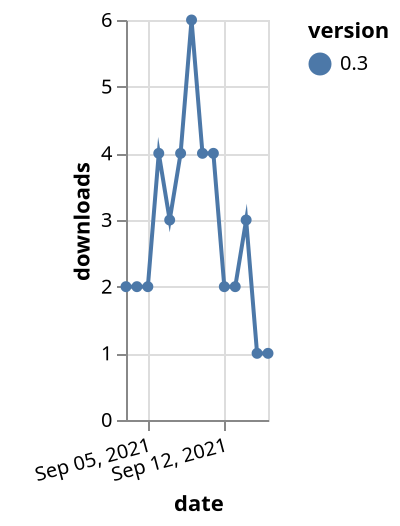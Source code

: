 {"$schema": "https://vega.github.io/schema/vega-lite/v5.json", "description": "A simple bar chart with embedded data.", "data": {"values": [{"date": "2021-09-03", "total": 2843, "delta": 2, "version": "0.3"}, {"date": "2021-09-04", "total": 2845, "delta": 2, "version": "0.3"}, {"date": "2021-09-05", "total": 2847, "delta": 2, "version": "0.3"}, {"date": "2021-09-06", "total": 2851, "delta": 4, "version": "0.3"}, {"date": "2021-09-07", "total": 2854, "delta": 3, "version": "0.3"}, {"date": "2021-09-08", "total": 2858, "delta": 4, "version": "0.3"}, {"date": "2021-09-09", "total": 2864, "delta": 6, "version": "0.3"}, {"date": "2021-09-10", "total": 2868, "delta": 4, "version": "0.3"}, {"date": "2021-09-11", "total": 2872, "delta": 4, "version": "0.3"}, {"date": "2021-09-12", "total": 2874, "delta": 2, "version": "0.3"}, {"date": "2021-09-13", "total": 2876, "delta": 2, "version": "0.3"}, {"date": "2021-09-14", "total": 2879, "delta": 3, "version": "0.3"}, {"date": "2021-09-15", "total": 2880, "delta": 1, "version": "0.3"}, {"date": "2021-09-16", "total": 2881, "delta": 1, "version": "0.3"}]}, "width": "container", "mark": {"type": "line", "point": {"filled": true}}, "encoding": {"x": {"field": "date", "type": "temporal", "timeUnit": "yearmonthdate", "title": "date", "axis": {"labelAngle": -15}}, "y": {"field": "delta", "type": "quantitative", "title": "downloads"}, "color": {"field": "version", "type": "nominal"}, "tooltip": {"field": "delta"}}}